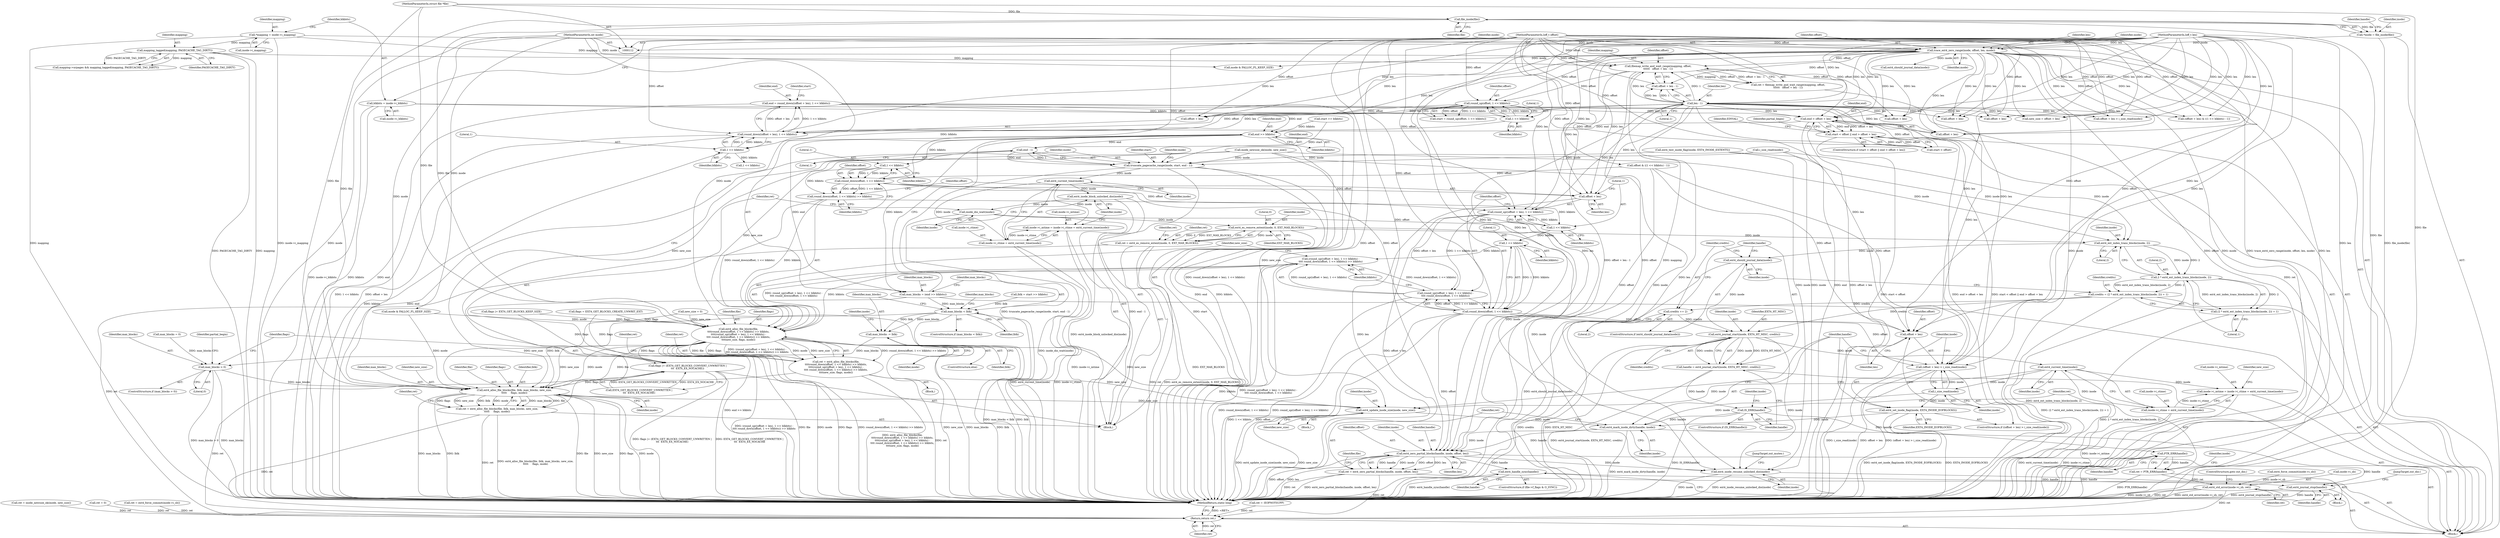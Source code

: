 digraph "0_linux_0f2af21aae11972fa924374ddcf52e88347cf5a8@integer" {
"1000213" [label="(Call,end = round_down((offset + len), 1 << blkbits))"];
"1000215" [label="(Call,round_down((offset + len), 1 << blkbits))"];
"1000208" [label="(Call,round_up(offset, 1 << blkbits))"];
"1000155" [label="(Call,trace_ext4_zero_range(inode, offset, len, mode))"];
"1000119" [label="(Call,*inode = file_inode(file))"];
"1000121" [label="(Call,file_inode(file))"];
"1000113" [label="(MethodParameterIn,struct file *file)"];
"1000114" [label="(MethodParameterIn,loff_t offset)"];
"1000115" [label="(MethodParameterIn,loff_t len)"];
"1000116" [label="(MethodParameterIn,int mode)"];
"1000194" [label="(Call,filemap_write_and_wait_range(mapping, offset,\n\t\t\t\t\t\t   offset + len - 1))"];
"1000188" [label="(Call,mapping_tagged(mapping, PAGECACHE_TAG_DIRTY))"];
"1000144" [label="(Call,*mapping = inode->i_mapping)"];
"1000199" [label="(Call,len - 1)"];
"1000210" [label="(Call,1 << blkbits)"];
"1000150" [label="(Call,blkbits = inode->i_blkbits)"];
"1000219" [label="(Call,1 << blkbits)"];
"1000227" [label="(Call,end > offset + len)"];
"1000223" [label="(Call,start < offset || end > offset + len)"];
"1000262" [label="(Call,end >> blkbits)"];
"1000260" [label="(Call,max_blocks = (end >> blkbits))"];
"1000266" [label="(Call,max_blocks < lblk)"];
"1000273" [label="(Call,max_blocks -= lblk)"];
"1000366" [label="(Call,max_blocks > 0)"];
"1000397" [label="(Call,ext4_alloc_file_blocks(file, lblk, max_blocks, new_size,\n\t\t\t\t\t     flags, mode))"];
"1000395" [label="(Call,ret = ext4_alloc_file_blocks(file, lblk, max_blocks, new_size,\n\t\t\t\t\t     flags, mode))"];
"1000515" [label="(Return,return ret;)"];
"1000471" [label="(Call,ext4_update_inode_size(inode, new_size))"];
"1000486" [label="(Call,ext4_mark_inode_dirty(handle, inode))"];
"1000491" [label="(Call,ext4_zero_partial_blocks(handle, inode, offset, len))"];
"1000489" [label="(Call,ret = ext4_zero_partial_blocks(handle, inode, offset, len))"];
"1000502" [label="(Call,ext4_handle_sync(handle))"];
"1000504" [label="(Call,ext4_journal_stop(handle))"];
"1000507" [label="(Call,ext4_inode_resume_unlocked_dio(inode))"];
"1000340" [label="(Call,1 << blkbits)"];
"1000338" [label="(Call,round_down(offset, 1 << blkbits))"];
"1000337" [label="(Call,round_down(offset, 1 << blkbits) >> blkbits)"];
"1000335" [label="(Call,ext4_alloc_file_blocks(file,\n\t\t\t\tround_down(offset, 1 << blkbits) >> blkbits,\n\t\t\t\t(round_up((offset + len), 1 << blkbits) -\n\t\t\t\t round_down(offset, 1 << blkbits)) >> blkbits,\n\t\t\t\tnew_size, flags, mode))"];
"1000333" [label="(Call,ret = ext4_alloc_file_blocks(file,\n\t\t\t\tround_down(offset, 1 << blkbits) >> blkbits,\n\t\t\t\t(round_up((offset + len), 1 << blkbits) -\n\t\t\t\t round_down(offset, 1 << blkbits)) >> blkbits,\n\t\t\t\tnew_size, flags, mode))"];
"1000370" [label="(Call,flags |= (EXT4_GET_BLOCKS_CONVERT_UNWRITTEN |\n\t\t\t  EXT4_EX_NOCACHE))"];
"1000350" [label="(Call,1 << blkbits)"];
"1000346" [label="(Call,round_up((offset + len), 1 << blkbits))"];
"1000345" [label="(Call,round_up((offset + len), 1 << blkbits) -\n\t\t\t\t round_down(offset, 1 << blkbits))"];
"1000344" [label="(Call,(round_up((offset + len), 1 << blkbits) -\n\t\t\t\t round_down(offset, 1 << blkbits)) >> blkbits)"];
"1000355" [label="(Call,1 << blkbits)"];
"1000353" [label="(Call,round_down(offset, 1 << blkbits))"];
"1000477" [label="(Call,(offset + len) > i_size_read(inode))"];
"1000478" [label="(Call,offset + len)"];
"1000347" [label="(Call,offset + len)"];
"1000378" [label="(Call,end - 1)"];
"1000375" [label="(Call,truncate_pagecache_range(inode, start, end - 1))"];
"1000389" [label="(Call,ext4_current_time(inode))"];
"1000381" [label="(Call,inode->i_mtime = inode->i_ctime = ext4_current_time(inode))"];
"1000385" [label="(Call,inode->i_ctime = ext4_current_time(inode))"];
"1000391" [label="(Call,ext4_inode_block_unlocked_dio(inode))"];
"1000393" [label="(Call,inode_dio_wait(inode))"];
"1000409" [label="(Call,ext4_es_remove_extent(inode, 0, EXT_MAX_BLOCKS))"];
"1000407" [label="(Call,ret = ext4_es_remove_extent(inode, 0, EXT_MAX_BLOCKS))"];
"1000428" [label="(Call,ext4_ext_index_trans_blocks(inode, 2))"];
"1000426" [label="(Call,2 * ext4_ext_index_trans_blocks(inode, 2))"];
"1000423" [label="(Call,credits = (2 * ext4_ext_index_trans_blocks(inode, 2)) + 1)"];
"1000435" [label="(Call,credits += 2)"];
"1000440" [label="(Call,ext4_journal_start(inode, EXT4_HT_MISC, credits))"];
"1000438" [label="(Call,handle = ext4_journal_start(inode, EXT4_HT_MISC, credits))"];
"1000445" [label="(Call,IS_ERR(handle))"];
"1000450" [label="(Call,PTR_ERR(handle))"];
"1000448" [label="(Call,ret = PTR_ERR(handle))"];
"1000452" [label="(Call,ext4_std_error(inode->i_sb, ret))"];
"1000466" [label="(Call,ext4_current_time(inode))"];
"1000458" [label="(Call,inode->i_mtime = inode->i_ctime = ext4_current_time(inode))"];
"1000462" [label="(Call,inode->i_ctime = ext4_current_time(inode))"];
"1000481" [label="(Call,i_size_read(inode))"];
"1000483" [label="(Call,ext4_set_inode_flag(inode, EXT4_INODE_EOFBLOCKS))"];
"1000425" [label="(Call,(2 * ext4_ext_index_trans_blocks(inode, 2)) + 1)"];
"1000433" [label="(Call,ext4_should_journal_data(inode))"];
"1000345" [label="(Call,round_up((offset + len), 1 << blkbits) -\n\t\t\t\t round_down(offset, 1 << blkbits))"];
"1000479" [label="(Identifier,offset)"];
"1000195" [label="(Identifier,mapping)"];
"1000431" [label="(Literal,1)"];
"1000414" [label="(Identifier,ret)"];
"1000340" [label="(Call,1 << blkbits)"];
"1000443" [label="(Identifier,credits)"];
"1000225" [label="(Identifier,start)"];
"1000382" [label="(Call,inode->i_mtime)"];
"1000438" [label="(Call,handle = ext4_journal_start(inode, EXT4_HT_MISC, credits))"];
"1000430" [label="(Literal,2)"];
"1000435" [label="(Call,credits += 2)"];
"1000450" [label="(Call,PTR_ERR(handle))"];
"1000113" [label="(MethodParameterIn,struct file *file)"];
"1000270" [label="(Identifier,max_blocks)"];
"1000234" [label="(Identifier,EINVAL)"];
"1000489" [label="(Call,ret = ext4_zero_partial_blocks(handle, inode, offset, len))"];
"1000268" [label="(Identifier,lblk)"];
"1000196" [label="(Identifier,offset)"];
"1000351" [label="(Literal,1)"];
"1000219" [label="(Call,1 << blkbits)"];
"1000194" [label="(Call,filemap_write_and_wait_range(mapping, offset,\n\t\t\t\t\t\t   offset + len - 1))"];
"1000116" [label="(MethodParameterIn,int mode)"];
"1000215" [label="(Call,round_down((offset + len), 1 << blkbits))"];
"1000122" [label="(Identifier,file)"];
"1000378" [label="(Call,end - 1)"];
"1000334" [label="(Identifier,ret)"];
"1000263" [label="(Identifier,end)"];
"1000407" [label="(Call,ret = ext4_es_remove_extent(inode, 0, EXT_MAX_BLOCKS))"];
"1000260" [label="(Call,max_blocks = (end >> blkbits))"];
"1000423" [label="(Call,credits = (2 * ext4_ext_index_trans_blocks(inode, 2)) + 1)"];
"1000482" [label="(Identifier,inode)"];
"1000150" [label="(Call,blkbits = inode->i_blkbits)"];
"1000469" [label="(Identifier,new_size)"];
"1000419" [label="(Identifier,partial_begin)"];
"1000397" [label="(Call,ext4_alloc_file_blocks(file, lblk, max_blocks, new_size,\n\t\t\t\t\t     flags, mode))"];
"1000436" [label="(Identifier,credits)"];
"1000212" [label="(Identifier,blkbits)"];
"1000490" [label="(Identifier,ret)"];
"1000457" [label="(ControlStructure,goto out_dio;)"];
"1000188" [label="(Call,mapping_tagged(mapping, PAGECACHE_TAG_DIRTY))"];
"1000355" [label="(Call,1 << blkbits)"];
"1000504" [label="(Call,ext4_journal_stop(handle))"];
"1000403" [label="(Identifier,mode)"];
"1000458" [label="(Call,inode->i_mtime = inode->i_ctime = ext4_current_time(inode))"];
"1000485" [label="(Identifier,EXT4_INODE_EOFBLOCKS)"];
"1000262" [label="(Call,end >> blkbits)"];
"1000275" [label="(Identifier,lblk)"];
"1000377" [label="(Identifier,start)"];
"1000224" [label="(Call,start < offset)"];
"1000152" [label="(Call,inode->i_blkbits)"];
"1000246" [label="(Call,(offset + len) & ((1 << blkbits) - 1))"];
"1000368" [label="(Literal,0)"];
"1000361" [label="(Identifier,mode)"];
"1000427" [label="(Literal,2)"];
"1000447" [label="(Block,)"];
"1000367" [label="(Identifier,max_blocks)"];
"1000240" [label="(Call,1 << blkbits)"];
"1000446" [label="(Identifier,handle)"];
"1000463" [label="(Call,inode->i_ctime)"];
"1000222" [label="(ControlStructure,if (start < offset || end > offset + len))"];
"1000247" [label="(Call,offset + len)"];
"1000279" [label="(Identifier,inode)"];
"1000121" [label="(Call,file_inode(file))"];
"1000449" [label="(Identifier,ret)"];
"1000492" [label="(Identifier,handle)"];
"1000342" [label="(Identifier,blkbits)"];
"1000509" [label="(JumpTarget,out_mutex:)"];
"1000151" [label="(Identifier,blkbits)"];
"1000502" [label="(Call,ext4_handle_sync(handle))"];
"1000476" [label="(ControlStructure,if ((offset + len) > i_size_read(inode)))"];
"1000496" [label="(ControlStructure,if (file->f_flags & O_SYNC))"];
"1000486" [label="(Call,ext4_mark_inode_dirty(handle, inode))"];
"1000216" [label="(Call,offset + len)"];
"1000467" [label="(Identifier,inode)"];
"1000360" [label="(Identifier,flags)"];
"1000434" [label="(Identifier,inode)"];
"1000508" [label="(Identifier,inode)"];
"1000439" [label="(Identifier,handle)"];
"1000442" [label="(Identifier,EXT4_HT_MISC)"];
"1000516" [label="(Identifier,ret)"];
"1000372" [label="(Call,EXT4_GET_BLOCKS_CONVERT_UNWRITTEN |\n\t\t\t  EXT4_EX_NOCACHE)"];
"1000145" [label="(Identifier,mapping)"];
"1000433" [label="(Call,ext4_should_journal_data(inode))"];
"1000359" [label="(Identifier,new_size)"];
"1000146" [label="(Call,inode->i_mapping)"];
"1000115" [label="(MethodParameterIn,loff_t len)"];
"1000401" [label="(Identifier,new_size)"];
"1000429" [label="(Identifier,inode)"];
"1000357" [label="(Identifier,blkbits)"];
"1000375" [label="(Call,truncate_pagecache_range(inode, start, end - 1))"];
"1000220" [label="(Literal,1)"];
"1000503" [label="(Identifier,handle)"];
"1000356" [label="(Literal,1)"];
"1000156" [label="(Identifier,inode)"];
"1000269" [label="(Call,max_blocks = 0)"];
"1000227" [label="(Call,end > offset + len)"];
"1000273" [label="(Call,max_blocks -= lblk)"];
"1000133" [label="(Call,ret = 0)"];
"1000472" [label="(Identifier,inode)"];
"1000312" [label="(Call,inode_newsize_ok(inode, new_size))"];
"1000370" [label="(Call,flags |= (EXT4_GET_BLOCKS_CONVERT_UNWRITTEN |\n\t\t\t  EXT4_EX_NOCACHE))"];
"1000267" [label="(Identifier,max_blocks)"];
"1000456" [label="(Identifier,ret)"];
"1000338" [label="(Call,round_down(offset, 1 << blkbits))"];
"1000392" [label="(Identifier,inode)"];
"1000155" [label="(Call,trace_ext4_zero_range(inode, offset, len, mode))"];
"1000408" [label="(Identifier,ret)"];
"1000441" [label="(Identifier,inode)"];
"1000480" [label="(Identifier,len)"];
"1000432" [label="(ControlStructure,if (ext4_should_journal_data(inode)))"];
"1000350" [label="(Call,1 << blkbits)"];
"1000488" [label="(Identifier,inode)"];
"1000484" [label="(Identifier,inode)"];
"1000125" [label="(Identifier,handle)"];
"1000396" [label="(Identifier,ret)"];
"1000295" [label="(Call,mode & FALLOC_FL_KEEP_SIZE)"];
"1000192" [label="(Call,ret = filemap_write_and_wait_range(mapping, offset,\n\t\t\t\t\t\t   offset + len - 1))"];
"1000440" [label="(Call,ext4_journal_start(inode, EXT4_HT_MISC, credits))"];
"1000333" [label="(Call,ret = ext4_alloc_file_blocks(file,\n\t\t\t\tround_down(offset, 1 << blkbits) >> blkbits,\n\t\t\t\t(round_up((offset + len), 1 << blkbits) -\n\t\t\t\t round_down(offset, 1 << blkbits)) >> blkbits,\n\t\t\t\tnew_size, flags, mode))"];
"1000332" [label="(Block,)"];
"1000383" [label="(Identifier,inode)"];
"1000481" [label="(Call,i_size_read(inode))"];
"1000206" [label="(Call,start = round_up(offset, 1 << blkbits))"];
"1000318" [label="(Call,flags = EXT4_GET_BLOCKS_CREATE_UNWRIT_EXT)"];
"1000228" [label="(Identifier,end)"];
"1000236" [label="(Identifier,partial_begin)"];
"1000478" [label="(Call,offset + len)"];
"1000451" [label="(Identifier,handle)"];
"1000411" [label="(Literal,0)"];
"1000343" [label="(Identifier,blkbits)"];
"1000158" [label="(Identifier,len)"];
"1000473" [label="(Identifier,new_size)"];
"1000305" [label="(Call,new_size = offset + len)"];
"1000363" [label="(Identifier,ret)"];
"1000335" [label="(Call,ext4_alloc_file_blocks(file,\n\t\t\t\tround_down(offset, 1 << blkbits) >> blkbits,\n\t\t\t\t(round_up((offset + len), 1 << blkbits) -\n\t\t\t\t round_down(offset, 1 << blkbits)) >> blkbits,\n\t\t\t\tnew_size, flags, mode))"];
"1000274" [label="(Identifier,max_blocks)"];
"1000358" [label="(Identifier,blkbits)"];
"1000380" [label="(Literal,1)"];
"1000164" [label="(Identifier,inode)"];
"1000221" [label="(Identifier,blkbits)"];
"1000365" [label="(ControlStructure,if (max_blocks > 0))"];
"1000494" [label="(Identifier,offset)"];
"1000266" [label="(Call,max_blocks < lblk)"];
"1000371" [label="(Identifier,flags)"];
"1000483" [label="(Call,ext4_set_inode_flag(inode, EXT4_INODE_EOFBLOCKS))"];
"1000129" [label="(Call,new_size = 0)"];
"1000325" [label="(Call,flags |= EXT4_GET_BLOCKS_KEEP_SIZE)"];
"1000507" [label="(Call,ext4_inode_resume_unlocked_dio(inode))"];
"1000376" [label="(Identifier,inode)"];
"1000209" [label="(Identifier,offset)"];
"1000200" [label="(Identifier,len)"];
"1000261" [label="(Identifier,max_blocks)"];
"1000214" [label="(Identifier,end)"];
"1000353" [label="(Call,round_down(offset, 1 << blkbits))"];
"1000175" [label="(Call,ext4_force_commit(inode->i_sb))"];
"1000197" [label="(Call,offset + len - 1)"];
"1000307" [label="(Call,offset + len)"];
"1000470" [label="(Block,)"];
"1000369" [label="(Block,)"];
"1000119" [label="(Call,*inode = file_inode(file))"];
"1000144" [label="(Call,*mapping = inode->i_mapping)"];
"1000184" [label="(Call,mapping->nrpages && mapping_tagged(mapping, PAGECACHE_TAG_DIRTY))"];
"1000120" [label="(Identifier,inode)"];
"1000264" [label="(Identifier,blkbits)"];
"1000117" [label="(Block,)"];
"1000229" [label="(Call,offset + len)"];
"1000471" [label="(Call,ext4_update_inode_size(inode, new_size))"];
"1000410" [label="(Identifier,inode)"];
"1000426" [label="(Call,2 * ext4_ext_index_trans_blocks(inode, 2))"];
"1000487" [label="(Identifier,handle)"];
"1000405" [label="(Identifier,ret)"];
"1000398" [label="(Identifier,file)"];
"1000348" [label="(Identifier,offset)"];
"1000272" [label="(ControlStructure,else)"];
"1000341" [label="(Literal,1)"];
"1000505" [label="(Identifier,handle)"];
"1000409" [label="(Call,ext4_es_remove_extent(inode, 0, EXT_MAX_BLOCKS))"];
"1000170" [label="(Call,ext4_should_journal_data(inode))"];
"1000339" [label="(Identifier,offset)"];
"1000389" [label="(Call,ext4_current_time(inode))"];
"1000190" [label="(Identifier,PAGECACHE_TAG_DIRTY)"];
"1000453" [label="(Call,inode->i_sb)"];
"1000283" [label="(Call,ext4_test_inode_flag(inode, EXT4_INODE_EXTENTS))"];
"1000379" [label="(Identifier,end)"];
"1000444" [label="(ControlStructure,if (IS_ERR(handle)))"];
"1000425" [label="(Call,(2 * ext4_ext_index_trans_blocks(inode, 2)) + 1)"];
"1000346" [label="(Call,round_up((offset + len), 1 << blkbits))"];
"1000477" [label="(Call,(offset + len) > i_size_read(inode))"];
"1000208" [label="(Call,round_up(offset, 1 << blkbits))"];
"1000223" [label="(Call,start < offset || end > offset + len)"];
"1000322" [label="(Call,mode & FALLOC_FL_KEEP_SIZE)"];
"1000349" [label="(Identifier,len)"];
"1000381" [label="(Call,inode->i_mtime = inode->i_ctime = ext4_current_time(inode))"];
"1000428" [label="(Call,ext4_ext_index_trans_blocks(inode, 2))"];
"1000157" [label="(Identifier,offset)"];
"1000354" [label="(Identifier,offset)"];
"1000211" [label="(Literal,1)"];
"1000394" [label="(Identifier,inode)"];
"1000517" [label="(MethodReturn,static long)"];
"1000393" [label="(Call,inode_dio_wait(inode))"];
"1000495" [label="(Identifier,len)"];
"1000114" [label="(MethodParameterIn,loff_t offset)"];
"1000255" [label="(Call,lblk = start >> blkbits)"];
"1000352" [label="(Identifier,blkbits)"];
"1000462" [label="(Call,inode->i_ctime = ext4_current_time(inode))"];
"1000506" [label="(JumpTarget,out_dio:)"];
"1000201" [label="(Literal,1)"];
"1000402" [label="(Identifier,flags)"];
"1000399" [label="(Identifier,lblk)"];
"1000299" [label="(Call,offset + len)"];
"1000336" [label="(Identifier,file)"];
"1000459" [label="(Call,inode->i_mtime)"];
"1000298" [label="(Call,offset + len > i_size_read(inode))"];
"1000265" [label="(ControlStructure,if (max_blocks < lblk))"];
"1000310" [label="(Call,ret = inode_newsize_ok(inode, new_size))"];
"1000424" [label="(Identifier,credits)"];
"1000412" [label="(Identifier,EXT_MAX_BLOCKS)"];
"1000515" [label="(Return,return ret;)"];
"1000395" [label="(Call,ret = ext4_alloc_file_blocks(file, lblk, max_blocks, new_size,\n\t\t\t\t\t     flags, mode))"];
"1000437" [label="(Literal,2)"];
"1000199" [label="(Call,len - 1)"];
"1000491" [label="(Call,ext4_zero_partial_blocks(handle, inode, offset, len))"];
"1000386" [label="(Call,inode->i_ctime)"];
"1000452" [label="(Call,ext4_std_error(inode->i_sb, ret))"];
"1000390" [label="(Identifier,inode)"];
"1000466" [label="(Call,ext4_current_time(inode))"];
"1000493" [label="(Identifier,inode)"];
"1000391" [label="(Call,ext4_inode_block_unlocked_dio(inode))"];
"1000454" [label="(Identifier,inode)"];
"1000448" [label="(Call,ret = PTR_ERR(handle))"];
"1000337" [label="(Call,round_down(offset, 1 << blkbits) >> blkbits)"];
"1000210" [label="(Call,1 << blkbits)"];
"1000237" [label="(Call,offset & ((1 << blkbits) - 1))"];
"1000159" [label="(Identifier,mode)"];
"1000344" [label="(Call,(round_up((offset + len), 1 << blkbits) -\n\t\t\t\t round_down(offset, 1 << blkbits)) >> blkbits)"];
"1000213" [label="(Call,end = round_down((offset + len), 1 << blkbits))"];
"1000460" [label="(Identifier,inode)"];
"1000445" [label="(Call,IS_ERR(handle))"];
"1000347" [label="(Call,offset + len)"];
"1000302" [label="(Call,i_size_read(inode))"];
"1000366" [label="(Call,max_blocks > 0)"];
"1000257" [label="(Call,start >> blkbits)"];
"1000189" [label="(Identifier,mapping)"];
"1000385" [label="(Call,inode->i_ctime = ext4_current_time(inode))"];
"1000287" [label="(Call,ret = -EOPNOTSUPP)"];
"1000173" [label="(Call,ret = ext4_force_commit(inode->i_sb))"];
"1000499" [label="(Identifier,file)"];
"1000400" [label="(Identifier,max_blocks)"];
"1000213" -> "1000117"  [label="AST: "];
"1000213" -> "1000215"  [label="CFG: "];
"1000214" -> "1000213"  [label="AST: "];
"1000215" -> "1000213"  [label="AST: "];
"1000225" -> "1000213"  [label="CFG: "];
"1000213" -> "1000517"  [label="DDG: end"];
"1000213" -> "1000517"  [label="DDG: round_down((offset + len), 1 << blkbits)"];
"1000215" -> "1000213"  [label="DDG: offset + len"];
"1000215" -> "1000213"  [label="DDG: 1 << blkbits"];
"1000213" -> "1000227"  [label="DDG: end"];
"1000213" -> "1000262"  [label="DDG: end"];
"1000215" -> "1000219"  [label="CFG: "];
"1000216" -> "1000215"  [label="AST: "];
"1000219" -> "1000215"  [label="AST: "];
"1000215" -> "1000517"  [label="DDG: offset + len"];
"1000215" -> "1000517"  [label="DDG: 1 << blkbits"];
"1000208" -> "1000215"  [label="DDG: offset"];
"1000114" -> "1000215"  [label="DDG: offset"];
"1000199" -> "1000215"  [label="DDG: len"];
"1000155" -> "1000215"  [label="DDG: len"];
"1000115" -> "1000215"  [label="DDG: len"];
"1000219" -> "1000215"  [label="DDG: 1"];
"1000219" -> "1000215"  [label="DDG: blkbits"];
"1000208" -> "1000206"  [label="AST: "];
"1000208" -> "1000210"  [label="CFG: "];
"1000209" -> "1000208"  [label="AST: "];
"1000210" -> "1000208"  [label="AST: "];
"1000206" -> "1000208"  [label="CFG: "];
"1000208" -> "1000206"  [label="DDG: offset"];
"1000208" -> "1000206"  [label="DDG: 1 << blkbits"];
"1000155" -> "1000208"  [label="DDG: offset"];
"1000194" -> "1000208"  [label="DDG: offset"];
"1000114" -> "1000208"  [label="DDG: offset"];
"1000210" -> "1000208"  [label="DDG: 1"];
"1000210" -> "1000208"  [label="DDG: blkbits"];
"1000208" -> "1000216"  [label="DDG: offset"];
"1000208" -> "1000224"  [label="DDG: offset"];
"1000155" -> "1000117"  [label="AST: "];
"1000155" -> "1000159"  [label="CFG: "];
"1000156" -> "1000155"  [label="AST: "];
"1000157" -> "1000155"  [label="AST: "];
"1000158" -> "1000155"  [label="AST: "];
"1000159" -> "1000155"  [label="AST: "];
"1000164" -> "1000155"  [label="CFG: "];
"1000155" -> "1000517"  [label="DDG: mode"];
"1000155" -> "1000517"  [label="DDG: offset"];
"1000155" -> "1000517"  [label="DDG: trace_ext4_zero_range(inode, offset, len, mode)"];
"1000155" -> "1000517"  [label="DDG: len"];
"1000155" -> "1000517"  [label="DDG: inode"];
"1000119" -> "1000155"  [label="DDG: inode"];
"1000114" -> "1000155"  [label="DDG: offset"];
"1000115" -> "1000155"  [label="DDG: len"];
"1000116" -> "1000155"  [label="DDG: mode"];
"1000155" -> "1000170"  [label="DDG: inode"];
"1000155" -> "1000194"  [label="DDG: offset"];
"1000155" -> "1000197"  [label="DDG: offset"];
"1000155" -> "1000199"  [label="DDG: len"];
"1000155" -> "1000216"  [label="DDG: len"];
"1000155" -> "1000227"  [label="DDG: len"];
"1000155" -> "1000229"  [label="DDG: len"];
"1000155" -> "1000246"  [label="DDG: len"];
"1000155" -> "1000247"  [label="DDG: len"];
"1000155" -> "1000295"  [label="DDG: mode"];
"1000155" -> "1000298"  [label="DDG: len"];
"1000155" -> "1000299"  [label="DDG: len"];
"1000155" -> "1000305"  [label="DDG: len"];
"1000155" -> "1000307"  [label="DDG: len"];
"1000155" -> "1000346"  [label="DDG: len"];
"1000155" -> "1000347"  [label="DDG: len"];
"1000155" -> "1000477"  [label="DDG: len"];
"1000155" -> "1000478"  [label="DDG: len"];
"1000155" -> "1000491"  [label="DDG: len"];
"1000119" -> "1000117"  [label="AST: "];
"1000119" -> "1000121"  [label="CFG: "];
"1000120" -> "1000119"  [label="AST: "];
"1000121" -> "1000119"  [label="AST: "];
"1000125" -> "1000119"  [label="CFG: "];
"1000119" -> "1000517"  [label="DDG: file_inode(file)"];
"1000121" -> "1000119"  [label="DDG: file"];
"1000121" -> "1000122"  [label="CFG: "];
"1000122" -> "1000121"  [label="AST: "];
"1000121" -> "1000517"  [label="DDG: file"];
"1000113" -> "1000121"  [label="DDG: file"];
"1000121" -> "1000335"  [label="DDG: file"];
"1000121" -> "1000397"  [label="DDG: file"];
"1000113" -> "1000112"  [label="AST: "];
"1000113" -> "1000517"  [label="DDG: file"];
"1000113" -> "1000335"  [label="DDG: file"];
"1000113" -> "1000397"  [label="DDG: file"];
"1000114" -> "1000112"  [label="AST: "];
"1000114" -> "1000517"  [label="DDG: offset"];
"1000114" -> "1000194"  [label="DDG: offset"];
"1000114" -> "1000197"  [label="DDG: offset"];
"1000114" -> "1000216"  [label="DDG: offset"];
"1000114" -> "1000224"  [label="DDG: offset"];
"1000114" -> "1000227"  [label="DDG: offset"];
"1000114" -> "1000229"  [label="DDG: offset"];
"1000114" -> "1000237"  [label="DDG: offset"];
"1000114" -> "1000246"  [label="DDG: offset"];
"1000114" -> "1000247"  [label="DDG: offset"];
"1000114" -> "1000298"  [label="DDG: offset"];
"1000114" -> "1000299"  [label="DDG: offset"];
"1000114" -> "1000305"  [label="DDG: offset"];
"1000114" -> "1000307"  [label="DDG: offset"];
"1000114" -> "1000338"  [label="DDG: offset"];
"1000114" -> "1000346"  [label="DDG: offset"];
"1000114" -> "1000347"  [label="DDG: offset"];
"1000114" -> "1000353"  [label="DDG: offset"];
"1000114" -> "1000477"  [label="DDG: offset"];
"1000114" -> "1000478"  [label="DDG: offset"];
"1000114" -> "1000491"  [label="DDG: offset"];
"1000115" -> "1000112"  [label="AST: "];
"1000115" -> "1000517"  [label="DDG: len"];
"1000115" -> "1000199"  [label="DDG: len"];
"1000115" -> "1000216"  [label="DDG: len"];
"1000115" -> "1000227"  [label="DDG: len"];
"1000115" -> "1000229"  [label="DDG: len"];
"1000115" -> "1000246"  [label="DDG: len"];
"1000115" -> "1000247"  [label="DDG: len"];
"1000115" -> "1000298"  [label="DDG: len"];
"1000115" -> "1000299"  [label="DDG: len"];
"1000115" -> "1000305"  [label="DDG: len"];
"1000115" -> "1000307"  [label="DDG: len"];
"1000115" -> "1000346"  [label="DDG: len"];
"1000115" -> "1000347"  [label="DDG: len"];
"1000115" -> "1000477"  [label="DDG: len"];
"1000115" -> "1000478"  [label="DDG: len"];
"1000115" -> "1000491"  [label="DDG: len"];
"1000116" -> "1000112"  [label="AST: "];
"1000116" -> "1000517"  [label="DDG: mode"];
"1000116" -> "1000295"  [label="DDG: mode"];
"1000116" -> "1000322"  [label="DDG: mode"];
"1000116" -> "1000335"  [label="DDG: mode"];
"1000116" -> "1000397"  [label="DDG: mode"];
"1000194" -> "1000192"  [label="AST: "];
"1000194" -> "1000197"  [label="CFG: "];
"1000195" -> "1000194"  [label="AST: "];
"1000196" -> "1000194"  [label="AST: "];
"1000197" -> "1000194"  [label="AST: "];
"1000192" -> "1000194"  [label="CFG: "];
"1000194" -> "1000517"  [label="DDG: mapping"];
"1000194" -> "1000517"  [label="DDG: offset + len - 1"];
"1000194" -> "1000517"  [label="DDG: offset"];
"1000194" -> "1000192"  [label="DDG: mapping"];
"1000194" -> "1000192"  [label="DDG: offset"];
"1000194" -> "1000192"  [label="DDG: offset + len - 1"];
"1000188" -> "1000194"  [label="DDG: mapping"];
"1000144" -> "1000194"  [label="DDG: mapping"];
"1000199" -> "1000194"  [label="DDG: len"];
"1000199" -> "1000194"  [label="DDG: 1"];
"1000188" -> "1000184"  [label="AST: "];
"1000188" -> "1000190"  [label="CFG: "];
"1000189" -> "1000188"  [label="AST: "];
"1000190" -> "1000188"  [label="AST: "];
"1000184" -> "1000188"  [label="CFG: "];
"1000188" -> "1000517"  [label="DDG: PAGECACHE_TAG_DIRTY"];
"1000188" -> "1000517"  [label="DDG: mapping"];
"1000188" -> "1000184"  [label="DDG: mapping"];
"1000188" -> "1000184"  [label="DDG: PAGECACHE_TAG_DIRTY"];
"1000144" -> "1000188"  [label="DDG: mapping"];
"1000144" -> "1000117"  [label="AST: "];
"1000144" -> "1000146"  [label="CFG: "];
"1000145" -> "1000144"  [label="AST: "];
"1000146" -> "1000144"  [label="AST: "];
"1000151" -> "1000144"  [label="CFG: "];
"1000144" -> "1000517"  [label="DDG: mapping"];
"1000144" -> "1000517"  [label="DDG: inode->i_mapping"];
"1000199" -> "1000197"  [label="AST: "];
"1000199" -> "1000201"  [label="CFG: "];
"1000200" -> "1000199"  [label="AST: "];
"1000201" -> "1000199"  [label="AST: "];
"1000197" -> "1000199"  [label="CFG: "];
"1000199" -> "1000517"  [label="DDG: len"];
"1000199" -> "1000197"  [label="DDG: len"];
"1000199" -> "1000197"  [label="DDG: 1"];
"1000199" -> "1000216"  [label="DDG: len"];
"1000199" -> "1000227"  [label="DDG: len"];
"1000199" -> "1000229"  [label="DDG: len"];
"1000199" -> "1000246"  [label="DDG: len"];
"1000199" -> "1000247"  [label="DDG: len"];
"1000199" -> "1000298"  [label="DDG: len"];
"1000199" -> "1000299"  [label="DDG: len"];
"1000199" -> "1000305"  [label="DDG: len"];
"1000199" -> "1000307"  [label="DDG: len"];
"1000199" -> "1000346"  [label="DDG: len"];
"1000199" -> "1000347"  [label="DDG: len"];
"1000199" -> "1000477"  [label="DDG: len"];
"1000199" -> "1000478"  [label="DDG: len"];
"1000199" -> "1000491"  [label="DDG: len"];
"1000210" -> "1000212"  [label="CFG: "];
"1000211" -> "1000210"  [label="AST: "];
"1000212" -> "1000210"  [label="AST: "];
"1000150" -> "1000210"  [label="DDG: blkbits"];
"1000210" -> "1000219"  [label="DDG: blkbits"];
"1000150" -> "1000117"  [label="AST: "];
"1000150" -> "1000152"  [label="CFG: "];
"1000151" -> "1000150"  [label="AST: "];
"1000152" -> "1000150"  [label="AST: "];
"1000156" -> "1000150"  [label="CFG: "];
"1000150" -> "1000517"  [label="DDG: blkbits"];
"1000150" -> "1000517"  [label="DDG: inode->i_blkbits"];
"1000219" -> "1000221"  [label="CFG: "];
"1000220" -> "1000219"  [label="AST: "];
"1000221" -> "1000219"  [label="AST: "];
"1000219" -> "1000517"  [label="DDG: blkbits"];
"1000219" -> "1000240"  [label="DDG: blkbits"];
"1000227" -> "1000223"  [label="AST: "];
"1000227" -> "1000229"  [label="CFG: "];
"1000228" -> "1000227"  [label="AST: "];
"1000229" -> "1000227"  [label="AST: "];
"1000223" -> "1000227"  [label="CFG: "];
"1000227" -> "1000517"  [label="DDG: end"];
"1000227" -> "1000517"  [label="DDG: offset + len"];
"1000227" -> "1000223"  [label="DDG: end"];
"1000227" -> "1000223"  [label="DDG: offset + len"];
"1000224" -> "1000227"  [label="DDG: offset"];
"1000227" -> "1000262"  [label="DDG: end"];
"1000223" -> "1000222"  [label="AST: "];
"1000223" -> "1000224"  [label="CFG: "];
"1000224" -> "1000223"  [label="AST: "];
"1000234" -> "1000223"  [label="CFG: "];
"1000236" -> "1000223"  [label="CFG: "];
"1000223" -> "1000517"  [label="DDG: end > offset + len"];
"1000223" -> "1000517"  [label="DDG: start < offset || end > offset + len"];
"1000223" -> "1000517"  [label="DDG: start < offset"];
"1000224" -> "1000223"  [label="DDG: start"];
"1000224" -> "1000223"  [label="DDG: offset"];
"1000262" -> "1000260"  [label="AST: "];
"1000262" -> "1000264"  [label="CFG: "];
"1000263" -> "1000262"  [label="AST: "];
"1000264" -> "1000262"  [label="AST: "];
"1000260" -> "1000262"  [label="CFG: "];
"1000262" -> "1000517"  [label="DDG: end"];
"1000262" -> "1000517"  [label="DDG: blkbits"];
"1000262" -> "1000260"  [label="DDG: end"];
"1000262" -> "1000260"  [label="DDG: blkbits"];
"1000257" -> "1000262"  [label="DDG: blkbits"];
"1000262" -> "1000340"  [label="DDG: blkbits"];
"1000262" -> "1000378"  [label="DDG: end"];
"1000260" -> "1000117"  [label="AST: "];
"1000261" -> "1000260"  [label="AST: "];
"1000267" -> "1000260"  [label="CFG: "];
"1000260" -> "1000517"  [label="DDG: end >> blkbits"];
"1000260" -> "1000266"  [label="DDG: max_blocks"];
"1000266" -> "1000265"  [label="AST: "];
"1000266" -> "1000268"  [label="CFG: "];
"1000267" -> "1000266"  [label="AST: "];
"1000268" -> "1000266"  [label="AST: "];
"1000270" -> "1000266"  [label="CFG: "];
"1000274" -> "1000266"  [label="CFG: "];
"1000266" -> "1000517"  [label="DDG: lblk"];
"1000266" -> "1000517"  [label="DDG: max_blocks < lblk"];
"1000255" -> "1000266"  [label="DDG: lblk"];
"1000266" -> "1000273"  [label="DDG: lblk"];
"1000266" -> "1000273"  [label="DDG: max_blocks"];
"1000266" -> "1000397"  [label="DDG: lblk"];
"1000273" -> "1000272"  [label="AST: "];
"1000273" -> "1000275"  [label="CFG: "];
"1000274" -> "1000273"  [label="AST: "];
"1000275" -> "1000273"  [label="AST: "];
"1000279" -> "1000273"  [label="CFG: "];
"1000273" -> "1000517"  [label="DDG: lblk"];
"1000273" -> "1000517"  [label="DDG: max_blocks"];
"1000273" -> "1000366"  [label="DDG: max_blocks"];
"1000366" -> "1000365"  [label="AST: "];
"1000366" -> "1000368"  [label="CFG: "];
"1000367" -> "1000366"  [label="AST: "];
"1000368" -> "1000366"  [label="AST: "];
"1000371" -> "1000366"  [label="CFG: "];
"1000419" -> "1000366"  [label="CFG: "];
"1000366" -> "1000517"  [label="DDG: max_blocks"];
"1000366" -> "1000517"  [label="DDG: max_blocks > 0"];
"1000269" -> "1000366"  [label="DDG: max_blocks"];
"1000366" -> "1000397"  [label="DDG: max_blocks"];
"1000397" -> "1000395"  [label="AST: "];
"1000397" -> "1000403"  [label="CFG: "];
"1000398" -> "1000397"  [label="AST: "];
"1000399" -> "1000397"  [label="AST: "];
"1000400" -> "1000397"  [label="AST: "];
"1000401" -> "1000397"  [label="AST: "];
"1000402" -> "1000397"  [label="AST: "];
"1000403" -> "1000397"  [label="AST: "];
"1000395" -> "1000397"  [label="CFG: "];
"1000397" -> "1000517"  [label="DDG: file"];
"1000397" -> "1000517"  [label="DDG: new_size"];
"1000397" -> "1000517"  [label="DDG: flags"];
"1000397" -> "1000517"  [label="DDG: mode"];
"1000397" -> "1000517"  [label="DDG: max_blocks"];
"1000397" -> "1000517"  [label="DDG: lblk"];
"1000397" -> "1000395"  [label="DDG: max_blocks"];
"1000397" -> "1000395"  [label="DDG: file"];
"1000397" -> "1000395"  [label="DDG: flags"];
"1000397" -> "1000395"  [label="DDG: new_size"];
"1000397" -> "1000395"  [label="DDG: lblk"];
"1000397" -> "1000395"  [label="DDG: mode"];
"1000335" -> "1000397"  [label="DDG: file"];
"1000335" -> "1000397"  [label="DDG: new_size"];
"1000335" -> "1000397"  [label="DDG: mode"];
"1000129" -> "1000397"  [label="DDG: new_size"];
"1000312" -> "1000397"  [label="DDG: new_size"];
"1000370" -> "1000397"  [label="DDG: flags"];
"1000322" -> "1000397"  [label="DDG: mode"];
"1000397" -> "1000471"  [label="DDG: new_size"];
"1000395" -> "1000369"  [label="AST: "];
"1000396" -> "1000395"  [label="AST: "];
"1000405" -> "1000395"  [label="CFG: "];
"1000395" -> "1000517"  [label="DDG: ret"];
"1000395" -> "1000517"  [label="DDG: ext4_alloc_file_blocks(file, lblk, max_blocks, new_size,\n\t\t\t\t\t     flags, mode)"];
"1000395" -> "1000515"  [label="DDG: ret"];
"1000515" -> "1000117"  [label="AST: "];
"1000515" -> "1000516"  [label="CFG: "];
"1000516" -> "1000515"  [label="AST: "];
"1000517" -> "1000515"  [label="CFG: "];
"1000515" -> "1000517"  [label="DDG: <RET>"];
"1000516" -> "1000515"  [label="DDG: ret"];
"1000333" -> "1000515"  [label="DDG: ret"];
"1000310" -> "1000515"  [label="DDG: ret"];
"1000407" -> "1000515"  [label="DDG: ret"];
"1000133" -> "1000515"  [label="DDG: ret"];
"1000287" -> "1000515"  [label="DDG: ret"];
"1000192" -> "1000515"  [label="DDG: ret"];
"1000489" -> "1000515"  [label="DDG: ret"];
"1000173" -> "1000515"  [label="DDG: ret"];
"1000452" -> "1000515"  [label="DDG: ret"];
"1000471" -> "1000470"  [label="AST: "];
"1000471" -> "1000473"  [label="CFG: "];
"1000472" -> "1000471"  [label="AST: "];
"1000473" -> "1000471"  [label="AST: "];
"1000487" -> "1000471"  [label="CFG: "];
"1000471" -> "1000517"  [label="DDG: new_size"];
"1000471" -> "1000517"  [label="DDG: ext4_update_inode_size(inode, new_size)"];
"1000466" -> "1000471"  [label="DDG: inode"];
"1000129" -> "1000471"  [label="DDG: new_size"];
"1000312" -> "1000471"  [label="DDG: new_size"];
"1000335" -> "1000471"  [label="DDG: new_size"];
"1000471" -> "1000486"  [label="DDG: inode"];
"1000486" -> "1000117"  [label="AST: "];
"1000486" -> "1000488"  [label="CFG: "];
"1000487" -> "1000486"  [label="AST: "];
"1000488" -> "1000486"  [label="AST: "];
"1000490" -> "1000486"  [label="CFG: "];
"1000486" -> "1000517"  [label="DDG: ext4_mark_inode_dirty(handle, inode)"];
"1000445" -> "1000486"  [label="DDG: handle"];
"1000483" -> "1000486"  [label="DDG: inode"];
"1000481" -> "1000486"  [label="DDG: inode"];
"1000486" -> "1000491"  [label="DDG: handle"];
"1000486" -> "1000491"  [label="DDG: inode"];
"1000491" -> "1000489"  [label="AST: "];
"1000491" -> "1000495"  [label="CFG: "];
"1000492" -> "1000491"  [label="AST: "];
"1000493" -> "1000491"  [label="AST: "];
"1000494" -> "1000491"  [label="AST: "];
"1000495" -> "1000491"  [label="AST: "];
"1000489" -> "1000491"  [label="CFG: "];
"1000491" -> "1000517"  [label="DDG: offset"];
"1000491" -> "1000517"  [label="DDG: len"];
"1000491" -> "1000489"  [label="DDG: handle"];
"1000491" -> "1000489"  [label="DDG: inode"];
"1000491" -> "1000489"  [label="DDG: offset"];
"1000491" -> "1000489"  [label="DDG: len"];
"1000353" -> "1000491"  [label="DDG: offset"];
"1000237" -> "1000491"  [label="DDG: offset"];
"1000491" -> "1000502"  [label="DDG: handle"];
"1000491" -> "1000504"  [label="DDG: handle"];
"1000491" -> "1000507"  [label="DDG: inode"];
"1000489" -> "1000117"  [label="AST: "];
"1000490" -> "1000489"  [label="AST: "];
"1000499" -> "1000489"  [label="CFG: "];
"1000489" -> "1000517"  [label="DDG: ext4_zero_partial_blocks(handle, inode, offset, len)"];
"1000489" -> "1000517"  [label="DDG: ret"];
"1000502" -> "1000496"  [label="AST: "];
"1000502" -> "1000503"  [label="CFG: "];
"1000503" -> "1000502"  [label="AST: "];
"1000505" -> "1000502"  [label="CFG: "];
"1000502" -> "1000517"  [label="DDG: ext4_handle_sync(handle)"];
"1000502" -> "1000504"  [label="DDG: handle"];
"1000504" -> "1000117"  [label="AST: "];
"1000504" -> "1000505"  [label="CFG: "];
"1000505" -> "1000504"  [label="AST: "];
"1000506" -> "1000504"  [label="CFG: "];
"1000504" -> "1000517"  [label="DDG: handle"];
"1000504" -> "1000517"  [label="DDG: ext4_journal_stop(handle)"];
"1000507" -> "1000117"  [label="AST: "];
"1000507" -> "1000508"  [label="CFG: "];
"1000508" -> "1000507"  [label="AST: "];
"1000509" -> "1000507"  [label="CFG: "];
"1000507" -> "1000517"  [label="DDG: ext4_inode_resume_unlocked_dio(inode)"];
"1000507" -> "1000517"  [label="DDG: inode"];
"1000393" -> "1000507"  [label="DDG: inode"];
"1000283" -> "1000507"  [label="DDG: inode"];
"1000302" -> "1000507"  [label="DDG: inode"];
"1000312" -> "1000507"  [label="DDG: inode"];
"1000409" -> "1000507"  [label="DDG: inode"];
"1000440" -> "1000507"  [label="DDG: inode"];
"1000340" -> "1000338"  [label="AST: "];
"1000340" -> "1000342"  [label="CFG: "];
"1000341" -> "1000340"  [label="AST: "];
"1000342" -> "1000340"  [label="AST: "];
"1000338" -> "1000340"  [label="CFG: "];
"1000340" -> "1000338"  [label="DDG: 1"];
"1000340" -> "1000338"  [label="DDG: blkbits"];
"1000340" -> "1000337"  [label="DDG: blkbits"];
"1000338" -> "1000337"  [label="AST: "];
"1000339" -> "1000338"  [label="AST: "];
"1000343" -> "1000338"  [label="CFG: "];
"1000338" -> "1000337"  [label="DDG: offset"];
"1000338" -> "1000337"  [label="DDG: 1 << blkbits"];
"1000237" -> "1000338"  [label="DDG: offset"];
"1000338" -> "1000346"  [label="DDG: offset"];
"1000338" -> "1000347"  [label="DDG: offset"];
"1000338" -> "1000353"  [label="DDG: offset"];
"1000337" -> "1000335"  [label="AST: "];
"1000337" -> "1000343"  [label="CFG: "];
"1000343" -> "1000337"  [label="AST: "];
"1000348" -> "1000337"  [label="CFG: "];
"1000337" -> "1000335"  [label="DDG: round_down(offset, 1 << blkbits)"];
"1000337" -> "1000335"  [label="DDG: blkbits"];
"1000337" -> "1000350"  [label="DDG: blkbits"];
"1000335" -> "1000333"  [label="AST: "];
"1000335" -> "1000361"  [label="CFG: "];
"1000336" -> "1000335"  [label="AST: "];
"1000344" -> "1000335"  [label="AST: "];
"1000359" -> "1000335"  [label="AST: "];
"1000360" -> "1000335"  [label="AST: "];
"1000361" -> "1000335"  [label="AST: "];
"1000333" -> "1000335"  [label="CFG: "];
"1000335" -> "1000517"  [label="DDG: (round_up((offset + len), 1 << blkbits) -\n\t\t\t\t round_down(offset, 1 << blkbits)) >> blkbits"];
"1000335" -> "1000517"  [label="DDG: file"];
"1000335" -> "1000517"  [label="DDG: mode"];
"1000335" -> "1000517"  [label="DDG: flags"];
"1000335" -> "1000517"  [label="DDG: round_down(offset, 1 << blkbits) >> blkbits"];
"1000335" -> "1000517"  [label="DDG: new_size"];
"1000335" -> "1000333"  [label="DDG: round_down(offset, 1 << blkbits) >> blkbits"];
"1000335" -> "1000333"  [label="DDG: file"];
"1000335" -> "1000333"  [label="DDG: flags"];
"1000335" -> "1000333"  [label="DDG: (round_up((offset + len), 1 << blkbits) -\n\t\t\t\t round_down(offset, 1 << blkbits)) >> blkbits"];
"1000335" -> "1000333"  [label="DDG: mode"];
"1000335" -> "1000333"  [label="DDG: new_size"];
"1000344" -> "1000335"  [label="DDG: round_up((offset + len), 1 << blkbits) -\n\t\t\t\t round_down(offset, 1 << blkbits)"];
"1000344" -> "1000335"  [label="DDG: blkbits"];
"1000129" -> "1000335"  [label="DDG: new_size"];
"1000312" -> "1000335"  [label="DDG: new_size"];
"1000325" -> "1000335"  [label="DDG: flags"];
"1000318" -> "1000335"  [label="DDG: flags"];
"1000322" -> "1000335"  [label="DDG: mode"];
"1000335" -> "1000370"  [label="DDG: flags"];
"1000333" -> "1000332"  [label="AST: "];
"1000334" -> "1000333"  [label="AST: "];
"1000363" -> "1000333"  [label="CFG: "];
"1000333" -> "1000517"  [label="DDG: ret"];
"1000333" -> "1000517"  [label="DDG: ext4_alloc_file_blocks(file,\n\t\t\t\tround_down(offset, 1 << blkbits) >> blkbits,\n\t\t\t\t(round_up((offset + len), 1 << blkbits) -\n\t\t\t\t round_down(offset, 1 << blkbits)) >> blkbits,\n\t\t\t\tnew_size, flags, mode)"];
"1000370" -> "1000369"  [label="AST: "];
"1000370" -> "1000372"  [label="CFG: "];
"1000371" -> "1000370"  [label="AST: "];
"1000372" -> "1000370"  [label="AST: "];
"1000376" -> "1000370"  [label="CFG: "];
"1000370" -> "1000517"  [label="DDG: flags |= (EXT4_GET_BLOCKS_CONVERT_UNWRITTEN |\n\t\t\t  EXT4_EX_NOCACHE)"];
"1000370" -> "1000517"  [label="DDG: EXT4_GET_BLOCKS_CONVERT_UNWRITTEN |\n\t\t\t  EXT4_EX_NOCACHE"];
"1000325" -> "1000370"  [label="DDG: flags"];
"1000318" -> "1000370"  [label="DDG: flags"];
"1000372" -> "1000370"  [label="DDG: EXT4_GET_BLOCKS_CONVERT_UNWRITTEN"];
"1000372" -> "1000370"  [label="DDG: EXT4_EX_NOCACHE"];
"1000350" -> "1000346"  [label="AST: "];
"1000350" -> "1000352"  [label="CFG: "];
"1000351" -> "1000350"  [label="AST: "];
"1000352" -> "1000350"  [label="AST: "];
"1000346" -> "1000350"  [label="CFG: "];
"1000350" -> "1000346"  [label="DDG: 1"];
"1000350" -> "1000346"  [label="DDG: blkbits"];
"1000350" -> "1000355"  [label="DDG: blkbits"];
"1000346" -> "1000345"  [label="AST: "];
"1000347" -> "1000346"  [label="AST: "];
"1000354" -> "1000346"  [label="CFG: "];
"1000346" -> "1000517"  [label="DDG: offset + len"];
"1000346" -> "1000345"  [label="DDG: offset + len"];
"1000346" -> "1000345"  [label="DDG: 1 << blkbits"];
"1000345" -> "1000344"  [label="AST: "];
"1000345" -> "1000353"  [label="CFG: "];
"1000353" -> "1000345"  [label="AST: "];
"1000358" -> "1000345"  [label="CFG: "];
"1000345" -> "1000517"  [label="DDG: round_down(offset, 1 << blkbits)"];
"1000345" -> "1000517"  [label="DDG: round_up((offset + len), 1 << blkbits)"];
"1000345" -> "1000344"  [label="DDG: round_up((offset + len), 1 << blkbits)"];
"1000345" -> "1000344"  [label="DDG: round_down(offset, 1 << blkbits)"];
"1000353" -> "1000345"  [label="DDG: offset"];
"1000353" -> "1000345"  [label="DDG: 1 << blkbits"];
"1000344" -> "1000358"  [label="CFG: "];
"1000358" -> "1000344"  [label="AST: "];
"1000359" -> "1000344"  [label="CFG: "];
"1000344" -> "1000517"  [label="DDG: blkbits"];
"1000344" -> "1000517"  [label="DDG: round_up((offset + len), 1 << blkbits) -\n\t\t\t\t round_down(offset, 1 << blkbits)"];
"1000355" -> "1000344"  [label="DDG: blkbits"];
"1000355" -> "1000353"  [label="AST: "];
"1000355" -> "1000357"  [label="CFG: "];
"1000356" -> "1000355"  [label="AST: "];
"1000357" -> "1000355"  [label="AST: "];
"1000353" -> "1000355"  [label="CFG: "];
"1000355" -> "1000353"  [label="DDG: 1"];
"1000355" -> "1000353"  [label="DDG: blkbits"];
"1000354" -> "1000353"  [label="AST: "];
"1000353" -> "1000517"  [label="DDG: offset"];
"1000353" -> "1000517"  [label="DDG: 1 << blkbits"];
"1000353" -> "1000477"  [label="DDG: offset"];
"1000353" -> "1000478"  [label="DDG: offset"];
"1000477" -> "1000476"  [label="AST: "];
"1000477" -> "1000481"  [label="CFG: "];
"1000478" -> "1000477"  [label="AST: "];
"1000481" -> "1000477"  [label="AST: "];
"1000484" -> "1000477"  [label="CFG: "];
"1000487" -> "1000477"  [label="CFG: "];
"1000477" -> "1000517"  [label="DDG: (offset + len) > i_size_read(inode)"];
"1000477" -> "1000517"  [label="DDG: i_size_read(inode)"];
"1000477" -> "1000517"  [label="DDG: offset + len"];
"1000237" -> "1000477"  [label="DDG: offset"];
"1000481" -> "1000477"  [label="DDG: inode"];
"1000478" -> "1000480"  [label="CFG: "];
"1000479" -> "1000478"  [label="AST: "];
"1000480" -> "1000478"  [label="AST: "];
"1000482" -> "1000478"  [label="CFG: "];
"1000237" -> "1000478"  [label="DDG: offset"];
"1000347" -> "1000349"  [label="CFG: "];
"1000348" -> "1000347"  [label="AST: "];
"1000349" -> "1000347"  [label="AST: "];
"1000351" -> "1000347"  [label="CFG: "];
"1000347" -> "1000517"  [label="DDG: len"];
"1000378" -> "1000375"  [label="AST: "];
"1000378" -> "1000380"  [label="CFG: "];
"1000379" -> "1000378"  [label="AST: "];
"1000380" -> "1000378"  [label="AST: "];
"1000375" -> "1000378"  [label="CFG: "];
"1000378" -> "1000517"  [label="DDG: end"];
"1000378" -> "1000375"  [label="DDG: end"];
"1000378" -> "1000375"  [label="DDG: 1"];
"1000375" -> "1000369"  [label="AST: "];
"1000376" -> "1000375"  [label="AST: "];
"1000377" -> "1000375"  [label="AST: "];
"1000383" -> "1000375"  [label="CFG: "];
"1000375" -> "1000517"  [label="DDG: start"];
"1000375" -> "1000517"  [label="DDG: truncate_pagecache_range(inode, start, end - 1)"];
"1000375" -> "1000517"  [label="DDG: end - 1"];
"1000283" -> "1000375"  [label="DDG: inode"];
"1000302" -> "1000375"  [label="DDG: inode"];
"1000312" -> "1000375"  [label="DDG: inode"];
"1000257" -> "1000375"  [label="DDG: start"];
"1000375" -> "1000389"  [label="DDG: inode"];
"1000389" -> "1000385"  [label="AST: "];
"1000389" -> "1000390"  [label="CFG: "];
"1000390" -> "1000389"  [label="AST: "];
"1000385" -> "1000389"  [label="CFG: "];
"1000389" -> "1000381"  [label="DDG: inode"];
"1000389" -> "1000385"  [label="DDG: inode"];
"1000389" -> "1000391"  [label="DDG: inode"];
"1000381" -> "1000369"  [label="AST: "];
"1000381" -> "1000385"  [label="CFG: "];
"1000382" -> "1000381"  [label="AST: "];
"1000385" -> "1000381"  [label="AST: "];
"1000392" -> "1000381"  [label="CFG: "];
"1000381" -> "1000517"  [label="DDG: inode->i_mtime"];
"1000385" -> "1000381"  [label="DDG: inode->i_ctime"];
"1000386" -> "1000385"  [label="AST: "];
"1000385" -> "1000517"  [label="DDG: ext4_current_time(inode)"];
"1000385" -> "1000517"  [label="DDG: inode->i_ctime"];
"1000391" -> "1000369"  [label="AST: "];
"1000391" -> "1000392"  [label="CFG: "];
"1000392" -> "1000391"  [label="AST: "];
"1000394" -> "1000391"  [label="CFG: "];
"1000391" -> "1000517"  [label="DDG: ext4_inode_block_unlocked_dio(inode)"];
"1000391" -> "1000393"  [label="DDG: inode"];
"1000393" -> "1000369"  [label="AST: "];
"1000393" -> "1000394"  [label="CFG: "];
"1000394" -> "1000393"  [label="AST: "];
"1000396" -> "1000393"  [label="CFG: "];
"1000393" -> "1000517"  [label="DDG: inode_dio_wait(inode)"];
"1000393" -> "1000409"  [label="DDG: inode"];
"1000409" -> "1000407"  [label="AST: "];
"1000409" -> "1000412"  [label="CFG: "];
"1000410" -> "1000409"  [label="AST: "];
"1000411" -> "1000409"  [label="AST: "];
"1000412" -> "1000409"  [label="AST: "];
"1000407" -> "1000409"  [label="CFG: "];
"1000409" -> "1000517"  [label="DDG: EXT_MAX_BLOCKS"];
"1000409" -> "1000407"  [label="DDG: inode"];
"1000409" -> "1000407"  [label="DDG: 0"];
"1000409" -> "1000407"  [label="DDG: EXT_MAX_BLOCKS"];
"1000409" -> "1000428"  [label="DDG: inode"];
"1000407" -> "1000369"  [label="AST: "];
"1000408" -> "1000407"  [label="AST: "];
"1000414" -> "1000407"  [label="CFG: "];
"1000407" -> "1000517"  [label="DDG: ext4_es_remove_extent(inode, 0, EXT_MAX_BLOCKS)"];
"1000407" -> "1000517"  [label="DDG: ret"];
"1000428" -> "1000426"  [label="AST: "];
"1000428" -> "1000430"  [label="CFG: "];
"1000429" -> "1000428"  [label="AST: "];
"1000430" -> "1000428"  [label="AST: "];
"1000426" -> "1000428"  [label="CFG: "];
"1000428" -> "1000426"  [label="DDG: inode"];
"1000428" -> "1000426"  [label="DDG: 2"];
"1000283" -> "1000428"  [label="DDG: inode"];
"1000302" -> "1000428"  [label="DDG: inode"];
"1000312" -> "1000428"  [label="DDG: inode"];
"1000428" -> "1000433"  [label="DDG: inode"];
"1000426" -> "1000425"  [label="AST: "];
"1000427" -> "1000426"  [label="AST: "];
"1000431" -> "1000426"  [label="CFG: "];
"1000426" -> "1000517"  [label="DDG: ext4_ext_index_trans_blocks(inode, 2)"];
"1000426" -> "1000423"  [label="DDG: 2"];
"1000426" -> "1000423"  [label="DDG: ext4_ext_index_trans_blocks(inode, 2)"];
"1000426" -> "1000425"  [label="DDG: 2"];
"1000426" -> "1000425"  [label="DDG: ext4_ext_index_trans_blocks(inode, 2)"];
"1000423" -> "1000117"  [label="AST: "];
"1000423" -> "1000425"  [label="CFG: "];
"1000424" -> "1000423"  [label="AST: "];
"1000425" -> "1000423"  [label="AST: "];
"1000434" -> "1000423"  [label="CFG: "];
"1000423" -> "1000517"  [label="DDG: (2 * ext4_ext_index_trans_blocks(inode, 2)) + 1"];
"1000423" -> "1000435"  [label="DDG: credits"];
"1000423" -> "1000440"  [label="DDG: credits"];
"1000435" -> "1000432"  [label="AST: "];
"1000435" -> "1000437"  [label="CFG: "];
"1000436" -> "1000435"  [label="AST: "];
"1000437" -> "1000435"  [label="AST: "];
"1000439" -> "1000435"  [label="CFG: "];
"1000435" -> "1000440"  [label="DDG: credits"];
"1000440" -> "1000438"  [label="AST: "];
"1000440" -> "1000443"  [label="CFG: "];
"1000441" -> "1000440"  [label="AST: "];
"1000442" -> "1000440"  [label="AST: "];
"1000443" -> "1000440"  [label="AST: "];
"1000438" -> "1000440"  [label="CFG: "];
"1000440" -> "1000517"  [label="DDG: EXT4_HT_MISC"];
"1000440" -> "1000517"  [label="DDG: credits"];
"1000440" -> "1000438"  [label="DDG: inode"];
"1000440" -> "1000438"  [label="DDG: EXT4_HT_MISC"];
"1000440" -> "1000438"  [label="DDG: credits"];
"1000433" -> "1000440"  [label="DDG: inode"];
"1000440" -> "1000466"  [label="DDG: inode"];
"1000438" -> "1000117"  [label="AST: "];
"1000439" -> "1000438"  [label="AST: "];
"1000446" -> "1000438"  [label="CFG: "];
"1000438" -> "1000517"  [label="DDG: ext4_journal_start(inode, EXT4_HT_MISC, credits)"];
"1000438" -> "1000445"  [label="DDG: handle"];
"1000445" -> "1000444"  [label="AST: "];
"1000445" -> "1000446"  [label="CFG: "];
"1000446" -> "1000445"  [label="AST: "];
"1000449" -> "1000445"  [label="CFG: "];
"1000460" -> "1000445"  [label="CFG: "];
"1000445" -> "1000517"  [label="DDG: IS_ERR(handle)"];
"1000445" -> "1000450"  [label="DDG: handle"];
"1000450" -> "1000448"  [label="AST: "];
"1000450" -> "1000451"  [label="CFG: "];
"1000451" -> "1000450"  [label="AST: "];
"1000448" -> "1000450"  [label="CFG: "];
"1000450" -> "1000517"  [label="DDG: handle"];
"1000450" -> "1000448"  [label="DDG: handle"];
"1000448" -> "1000447"  [label="AST: "];
"1000449" -> "1000448"  [label="AST: "];
"1000454" -> "1000448"  [label="CFG: "];
"1000448" -> "1000517"  [label="DDG: PTR_ERR(handle)"];
"1000448" -> "1000452"  [label="DDG: ret"];
"1000452" -> "1000447"  [label="AST: "];
"1000452" -> "1000456"  [label="CFG: "];
"1000453" -> "1000452"  [label="AST: "];
"1000456" -> "1000452"  [label="AST: "];
"1000457" -> "1000452"  [label="CFG: "];
"1000452" -> "1000517"  [label="DDG: ext4_std_error(inode->i_sb, ret)"];
"1000452" -> "1000517"  [label="DDG: inode->i_sb"];
"1000452" -> "1000517"  [label="DDG: ret"];
"1000175" -> "1000452"  [label="DDG: inode->i_sb"];
"1000466" -> "1000462"  [label="AST: "];
"1000466" -> "1000467"  [label="CFG: "];
"1000467" -> "1000466"  [label="AST: "];
"1000462" -> "1000466"  [label="CFG: "];
"1000466" -> "1000458"  [label="DDG: inode"];
"1000466" -> "1000462"  [label="DDG: inode"];
"1000466" -> "1000481"  [label="DDG: inode"];
"1000458" -> "1000117"  [label="AST: "];
"1000458" -> "1000462"  [label="CFG: "];
"1000459" -> "1000458"  [label="AST: "];
"1000462" -> "1000458"  [label="AST: "];
"1000469" -> "1000458"  [label="CFG: "];
"1000458" -> "1000517"  [label="DDG: inode->i_mtime"];
"1000462" -> "1000458"  [label="DDG: inode->i_ctime"];
"1000463" -> "1000462"  [label="AST: "];
"1000462" -> "1000517"  [label="DDG: inode->i_ctime"];
"1000462" -> "1000517"  [label="DDG: ext4_current_time(inode)"];
"1000481" -> "1000482"  [label="CFG: "];
"1000482" -> "1000481"  [label="AST: "];
"1000481" -> "1000483"  [label="DDG: inode"];
"1000483" -> "1000476"  [label="AST: "];
"1000483" -> "1000485"  [label="CFG: "];
"1000484" -> "1000483"  [label="AST: "];
"1000485" -> "1000483"  [label="AST: "];
"1000487" -> "1000483"  [label="CFG: "];
"1000483" -> "1000517"  [label="DDG: ext4_set_inode_flag(inode, EXT4_INODE_EOFBLOCKS)"];
"1000483" -> "1000517"  [label="DDG: EXT4_INODE_EOFBLOCKS"];
"1000425" -> "1000431"  [label="CFG: "];
"1000431" -> "1000425"  [label="AST: "];
"1000425" -> "1000517"  [label="DDG: 2 * ext4_ext_index_trans_blocks(inode, 2)"];
"1000433" -> "1000432"  [label="AST: "];
"1000433" -> "1000434"  [label="CFG: "];
"1000434" -> "1000433"  [label="AST: "];
"1000436" -> "1000433"  [label="CFG: "];
"1000439" -> "1000433"  [label="CFG: "];
"1000433" -> "1000517"  [label="DDG: ext4_should_journal_data(inode)"];
}
